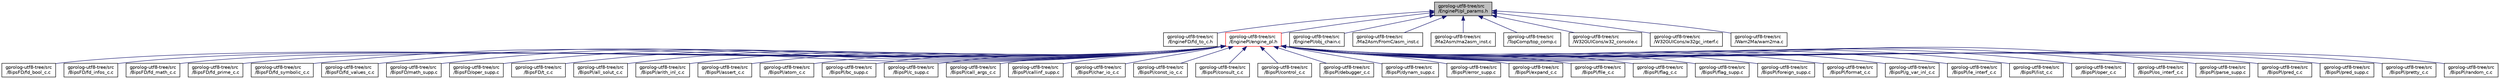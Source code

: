 digraph "gprolog-utf8-tree/src/EnginePl/pl_params.h"
{
  edge [fontname="Helvetica",fontsize="10",labelfontname="Helvetica",labelfontsize="10"];
  node [fontname="Helvetica",fontsize="10",shape=record];
  Node1 [label="gprolog-utf8-tree/src\l/EnginePl/pl_params.h",height=0.2,width=0.4,color="black", fillcolor="grey75", style="filled", fontcolor="black"];
  Node1 -> Node2 [dir="back",color="midnightblue",fontsize="10",style="solid",fontname="Helvetica"];
  Node2 [label="gprolog-utf8-tree/src\l/EngineFD/fd_to_c.h",height=0.2,width=0.4,color="black", fillcolor="white", style="filled",URL="$fd__to__c_8h.html"];
  Node1 -> Node3 [dir="back",color="midnightblue",fontsize="10",style="solid",fontname="Helvetica"];
  Node3 [label="gprolog-utf8-tree/src\l/EnginePl/engine_pl.h",height=0.2,width=0.4,color="red", fillcolor="white", style="filled",URL="$engine__pl_8h.html"];
  Node3 -> Node4 [dir="back",color="midnightblue",fontsize="10",style="solid",fontname="Helvetica"];
  Node4 [label="gprolog-utf8-tree/src\l/BipsFD/fd_bool_c.c",height=0.2,width=0.4,color="black", fillcolor="white", style="filled",URL="$fd__bool__c_8c.html"];
  Node3 -> Node5 [dir="back",color="midnightblue",fontsize="10",style="solid",fontname="Helvetica"];
  Node5 [label="gprolog-utf8-tree/src\l/BipsFD/fd_infos_c.c",height=0.2,width=0.4,color="black", fillcolor="white", style="filled",URL="$fd__infos__c_8c.html"];
  Node3 -> Node6 [dir="back",color="midnightblue",fontsize="10",style="solid",fontname="Helvetica"];
  Node6 [label="gprolog-utf8-tree/src\l/BipsFD/fd_math_c.c",height=0.2,width=0.4,color="black", fillcolor="white", style="filled",URL="$fd__math__c_8c.html"];
  Node3 -> Node7 [dir="back",color="midnightblue",fontsize="10",style="solid",fontname="Helvetica"];
  Node7 [label="gprolog-utf8-tree/src\l/BipsFD/fd_prime_c.c",height=0.2,width=0.4,color="black", fillcolor="white", style="filled",URL="$fd__prime__c_8c.html"];
  Node3 -> Node8 [dir="back",color="midnightblue",fontsize="10",style="solid",fontname="Helvetica"];
  Node8 [label="gprolog-utf8-tree/src\l/BipsFD/fd_symbolic_c.c",height=0.2,width=0.4,color="black", fillcolor="white", style="filled",URL="$fd__symbolic__c_8c.html"];
  Node3 -> Node9 [dir="back",color="midnightblue",fontsize="10",style="solid",fontname="Helvetica"];
  Node9 [label="gprolog-utf8-tree/src\l/BipsFD/fd_values_c.c",height=0.2,width=0.4,color="black", fillcolor="white", style="filled",URL="$fd__values__c_8c.html"];
  Node3 -> Node10 [dir="back",color="midnightblue",fontsize="10",style="solid",fontname="Helvetica"];
  Node10 [label="gprolog-utf8-tree/src\l/BipsFD/math_supp.c",height=0.2,width=0.4,color="black", fillcolor="white", style="filled",URL="$math__supp_8c.html"];
  Node3 -> Node11 [dir="back",color="midnightblue",fontsize="10",style="solid",fontname="Helvetica"];
  Node11 [label="gprolog-utf8-tree/src\l/BipsFD/oper_supp.c",height=0.2,width=0.4,color="black", fillcolor="white", style="filled",URL="$oper__supp_8c.html"];
  Node3 -> Node12 [dir="back",color="midnightblue",fontsize="10",style="solid",fontname="Helvetica"];
  Node12 [label="gprolog-utf8-tree/src\l/BipsFD/t_c.c",height=0.2,width=0.4,color="black", fillcolor="white", style="filled",URL="$BipsFD_2t__c_8c.html"];
  Node3 -> Node13 [dir="back",color="midnightblue",fontsize="10",style="solid",fontname="Helvetica"];
  Node13 [label="gprolog-utf8-tree/src\l/BipsPl/all_solut_c.c",height=0.2,width=0.4,color="black", fillcolor="white", style="filled",URL="$all__solut__c_8c.html"];
  Node3 -> Node14 [dir="back",color="midnightblue",fontsize="10",style="solid",fontname="Helvetica"];
  Node14 [label="gprolog-utf8-tree/src\l/BipsPl/arith_inl_c.c",height=0.2,width=0.4,color="black", fillcolor="white", style="filled",URL="$arith__inl__c_8c.html"];
  Node3 -> Node15 [dir="back",color="midnightblue",fontsize="10",style="solid",fontname="Helvetica"];
  Node15 [label="gprolog-utf8-tree/src\l/BipsPl/assert_c.c",height=0.2,width=0.4,color="black", fillcolor="white", style="filled",URL="$assert__c_8c.html"];
  Node3 -> Node16 [dir="back",color="midnightblue",fontsize="10",style="solid",fontname="Helvetica"];
  Node16 [label="gprolog-utf8-tree/src\l/BipsPl/atom_c.c",height=0.2,width=0.4,color="black", fillcolor="white", style="filled",URL="$atom__c_8c.html"];
  Node3 -> Node17 [dir="back",color="midnightblue",fontsize="10",style="solid",fontname="Helvetica"];
  Node17 [label="gprolog-utf8-tree/src\l/BipsPl/bc_supp.c",height=0.2,width=0.4,color="black", fillcolor="white", style="filled",URL="$bc__supp_8c.html"];
  Node3 -> Node18 [dir="back",color="midnightblue",fontsize="10",style="solid",fontname="Helvetica"];
  Node18 [label="gprolog-utf8-tree/src\l/BipsPl/c_supp.c",height=0.2,width=0.4,color="black", fillcolor="white", style="filled",URL="$c__supp_8c.html"];
  Node3 -> Node19 [dir="back",color="midnightblue",fontsize="10",style="solid",fontname="Helvetica"];
  Node19 [label="gprolog-utf8-tree/src\l/BipsPl/call_args_c.c",height=0.2,width=0.4,color="black", fillcolor="white", style="filled",URL="$call__args__c_8c.html"];
  Node3 -> Node20 [dir="back",color="midnightblue",fontsize="10",style="solid",fontname="Helvetica"];
  Node20 [label="gprolog-utf8-tree/src\l/BipsPl/callinf_supp.c",height=0.2,width=0.4,color="black", fillcolor="white", style="filled",URL="$callinf__supp_8c.html"];
  Node3 -> Node21 [dir="back",color="midnightblue",fontsize="10",style="solid",fontname="Helvetica"];
  Node21 [label="gprolog-utf8-tree/src\l/BipsPl/char_io_c.c",height=0.2,width=0.4,color="black", fillcolor="white", style="filled",URL="$char__io__c_8c.html"];
  Node3 -> Node22 [dir="back",color="midnightblue",fontsize="10",style="solid",fontname="Helvetica"];
  Node22 [label="gprolog-utf8-tree/src\l/BipsPl/const_io_c.c",height=0.2,width=0.4,color="black", fillcolor="white", style="filled",URL="$const__io__c_8c.html"];
  Node3 -> Node23 [dir="back",color="midnightblue",fontsize="10",style="solid",fontname="Helvetica"];
  Node23 [label="gprolog-utf8-tree/src\l/BipsPl/consult_c.c",height=0.2,width=0.4,color="black", fillcolor="white", style="filled",URL="$consult__c_8c.html"];
  Node3 -> Node24 [dir="back",color="midnightblue",fontsize="10",style="solid",fontname="Helvetica"];
  Node24 [label="gprolog-utf8-tree/src\l/BipsPl/control_c.c",height=0.2,width=0.4,color="black", fillcolor="white", style="filled",URL="$control__c_8c.html"];
  Node3 -> Node25 [dir="back",color="midnightblue",fontsize="10",style="solid",fontname="Helvetica"];
  Node25 [label="gprolog-utf8-tree/src\l/BipsPl/debugger_c.c",height=0.2,width=0.4,color="black", fillcolor="white", style="filled",URL="$debugger__c_8c.html"];
  Node3 -> Node26 [dir="back",color="midnightblue",fontsize="10",style="solid",fontname="Helvetica"];
  Node26 [label="gprolog-utf8-tree/src\l/BipsPl/dynam_supp.c",height=0.2,width=0.4,color="black", fillcolor="white", style="filled",URL="$dynam__supp_8c.html"];
  Node3 -> Node27 [dir="back",color="midnightblue",fontsize="10",style="solid",fontname="Helvetica"];
  Node27 [label="gprolog-utf8-tree/src\l/BipsPl/error_supp.c",height=0.2,width=0.4,color="black", fillcolor="white", style="filled",URL="$error__supp_8c.html"];
  Node3 -> Node28 [dir="back",color="midnightblue",fontsize="10",style="solid",fontname="Helvetica"];
  Node28 [label="gprolog-utf8-tree/src\l/BipsPl/expand_c.c",height=0.2,width=0.4,color="black", fillcolor="white", style="filled",URL="$expand__c_8c.html"];
  Node3 -> Node29 [dir="back",color="midnightblue",fontsize="10",style="solid",fontname="Helvetica"];
  Node29 [label="gprolog-utf8-tree/src\l/BipsPl/file_c.c",height=0.2,width=0.4,color="black", fillcolor="white", style="filled",URL="$file__c_8c.html"];
  Node3 -> Node30 [dir="back",color="midnightblue",fontsize="10",style="solid",fontname="Helvetica"];
  Node30 [label="gprolog-utf8-tree/src\l/BipsPl/flag_c.c",height=0.2,width=0.4,color="black", fillcolor="white", style="filled",URL="$flag__c_8c.html"];
  Node3 -> Node31 [dir="back",color="midnightblue",fontsize="10",style="solid",fontname="Helvetica"];
  Node31 [label="gprolog-utf8-tree/src\l/BipsPl/flag_supp.c",height=0.2,width=0.4,color="black", fillcolor="white", style="filled",URL="$flag__supp_8c.html"];
  Node3 -> Node32 [dir="back",color="midnightblue",fontsize="10",style="solid",fontname="Helvetica"];
  Node32 [label="gprolog-utf8-tree/src\l/BipsPl/foreign_supp.c",height=0.2,width=0.4,color="black", fillcolor="white", style="filled",URL="$foreign__supp_8c.html"];
  Node3 -> Node33 [dir="back",color="midnightblue",fontsize="10",style="solid",fontname="Helvetica"];
  Node33 [label="gprolog-utf8-tree/src\l/BipsPl/format_c.c",height=0.2,width=0.4,color="black", fillcolor="white", style="filled",URL="$format__c_8c.html"];
  Node3 -> Node34 [dir="back",color="midnightblue",fontsize="10",style="solid",fontname="Helvetica"];
  Node34 [label="gprolog-utf8-tree/src\l/BipsPl/g_var_inl_c.c",height=0.2,width=0.4,color="black", fillcolor="white", style="filled",URL="$g__var__inl__c_8c.html"];
  Node3 -> Node35 [dir="back",color="midnightblue",fontsize="10",style="solid",fontname="Helvetica"];
  Node35 [label="gprolog-utf8-tree/src\l/BipsPl/le_interf_c.c",height=0.2,width=0.4,color="black", fillcolor="white", style="filled",URL="$le__interf__c_8c.html"];
  Node3 -> Node36 [dir="back",color="midnightblue",fontsize="10",style="solid",fontname="Helvetica"];
  Node36 [label="gprolog-utf8-tree/src\l/BipsPl/list_c.c",height=0.2,width=0.4,color="black", fillcolor="white", style="filled",URL="$list__c_8c.html"];
  Node3 -> Node37 [dir="back",color="midnightblue",fontsize="10",style="solid",fontname="Helvetica"];
  Node37 [label="gprolog-utf8-tree/src\l/BipsPl/oper_c.c",height=0.2,width=0.4,color="black", fillcolor="white", style="filled",URL="$oper__c_8c.html"];
  Node3 -> Node38 [dir="back",color="midnightblue",fontsize="10",style="solid",fontname="Helvetica"];
  Node38 [label="gprolog-utf8-tree/src\l/BipsPl/os_interf_c.c",height=0.2,width=0.4,color="black", fillcolor="white", style="filled",URL="$os__interf__c_8c.html"];
  Node3 -> Node39 [dir="back",color="midnightblue",fontsize="10",style="solid",fontname="Helvetica"];
  Node39 [label="gprolog-utf8-tree/src\l/BipsPl/parse_supp.c",height=0.2,width=0.4,color="black", fillcolor="white", style="filled",URL="$parse__supp_8c.html"];
  Node3 -> Node40 [dir="back",color="midnightblue",fontsize="10",style="solid",fontname="Helvetica"];
  Node40 [label="gprolog-utf8-tree/src\l/BipsPl/pred_c.c",height=0.2,width=0.4,color="black", fillcolor="white", style="filled",URL="$pred__c_8c.html"];
  Node3 -> Node41 [dir="back",color="midnightblue",fontsize="10",style="solid",fontname="Helvetica"];
  Node41 [label="gprolog-utf8-tree/src\l/BipsPl/pred_supp.c",height=0.2,width=0.4,color="black", fillcolor="white", style="filled",URL="$pred__supp_8c.html"];
  Node3 -> Node42 [dir="back",color="midnightblue",fontsize="10",style="solid",fontname="Helvetica"];
  Node42 [label="gprolog-utf8-tree/src\l/BipsPl/pretty_c.c",height=0.2,width=0.4,color="black", fillcolor="white", style="filled",URL="$pretty__c_8c.html"];
  Node3 -> Node43 [dir="back",color="midnightblue",fontsize="10",style="solid",fontname="Helvetica"];
  Node43 [label="gprolog-utf8-tree/src\l/BipsPl/random_c.c",height=0.2,width=0.4,color="black", fillcolor="white", style="filled",URL="$random__c_8c.html"];
  Node1 -> Node44 [dir="back",color="midnightblue",fontsize="10",style="solid",fontname="Helvetica"];
  Node44 [label="gprolog-utf8-tree/src\l/EnginePl/obj_chain.c",height=0.2,width=0.4,color="black", fillcolor="white", style="filled",URL="$obj__chain_8c.html"];
  Node1 -> Node45 [dir="back",color="midnightblue",fontsize="10",style="solid",fontname="Helvetica"];
  Node45 [label="gprolog-utf8-tree/src\l/Ma2Asm/FromC/asm_inst.c",height=0.2,width=0.4,color="black", fillcolor="white", style="filled",URL="$asm__inst_8c.html"];
  Node1 -> Node46 [dir="back",color="midnightblue",fontsize="10",style="solid",fontname="Helvetica"];
  Node46 [label="gprolog-utf8-tree/src\l/Ma2Asm/ma2asm_inst.c",height=0.2,width=0.4,color="black", fillcolor="white", style="filled",URL="$ma2asm__inst_8c.html"];
  Node1 -> Node47 [dir="back",color="midnightblue",fontsize="10",style="solid",fontname="Helvetica"];
  Node47 [label="gprolog-utf8-tree/src\l/TopComp/top_comp.c",height=0.2,width=0.4,color="black", fillcolor="white", style="filled",URL="$top__comp_8c.html"];
  Node1 -> Node48 [dir="back",color="midnightblue",fontsize="10",style="solid",fontname="Helvetica"];
  Node48 [label="gprolog-utf8-tree/src\l/W32GUICons/w32_console.c",height=0.2,width=0.4,color="black", fillcolor="white", style="filled",URL="$w32__console_8c.html"];
  Node1 -> Node49 [dir="back",color="midnightblue",fontsize="10",style="solid",fontname="Helvetica"];
  Node49 [label="gprolog-utf8-tree/src\l/W32GUICons/w32gc_interf.c",height=0.2,width=0.4,color="black", fillcolor="white", style="filled",URL="$w32gc__interf_8c.html"];
  Node1 -> Node50 [dir="back",color="midnightblue",fontsize="10",style="solid",fontname="Helvetica"];
  Node50 [label="gprolog-utf8-tree/src\l/Wam2Ma/wam2ma.c",height=0.2,width=0.4,color="black", fillcolor="white", style="filled",URL="$wam2ma_8c.html"];
}
